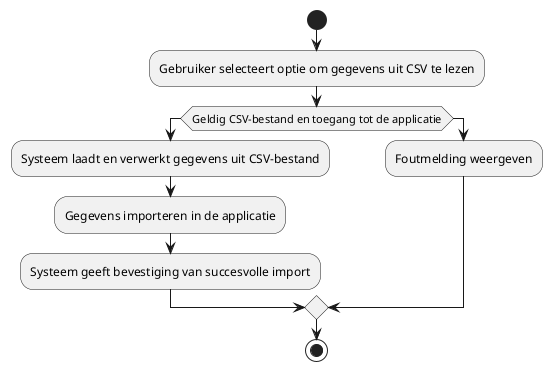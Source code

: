 @startuml  

start  
:Gebruiker selecteert optie om gegevens uit CSV te lezen;  
if (Geldig CSV-bestand en toegang tot de applicatie) then  
  :Systeem laadt en verwerkt gegevens uit CSV-bestand;  
  :Gegevens importeren in de applicatie;  
  :Systeem geeft bevestiging van succesvolle import;  
else  
  :Foutmelding weergeven;  
endif  
  
stop  

@enduml  